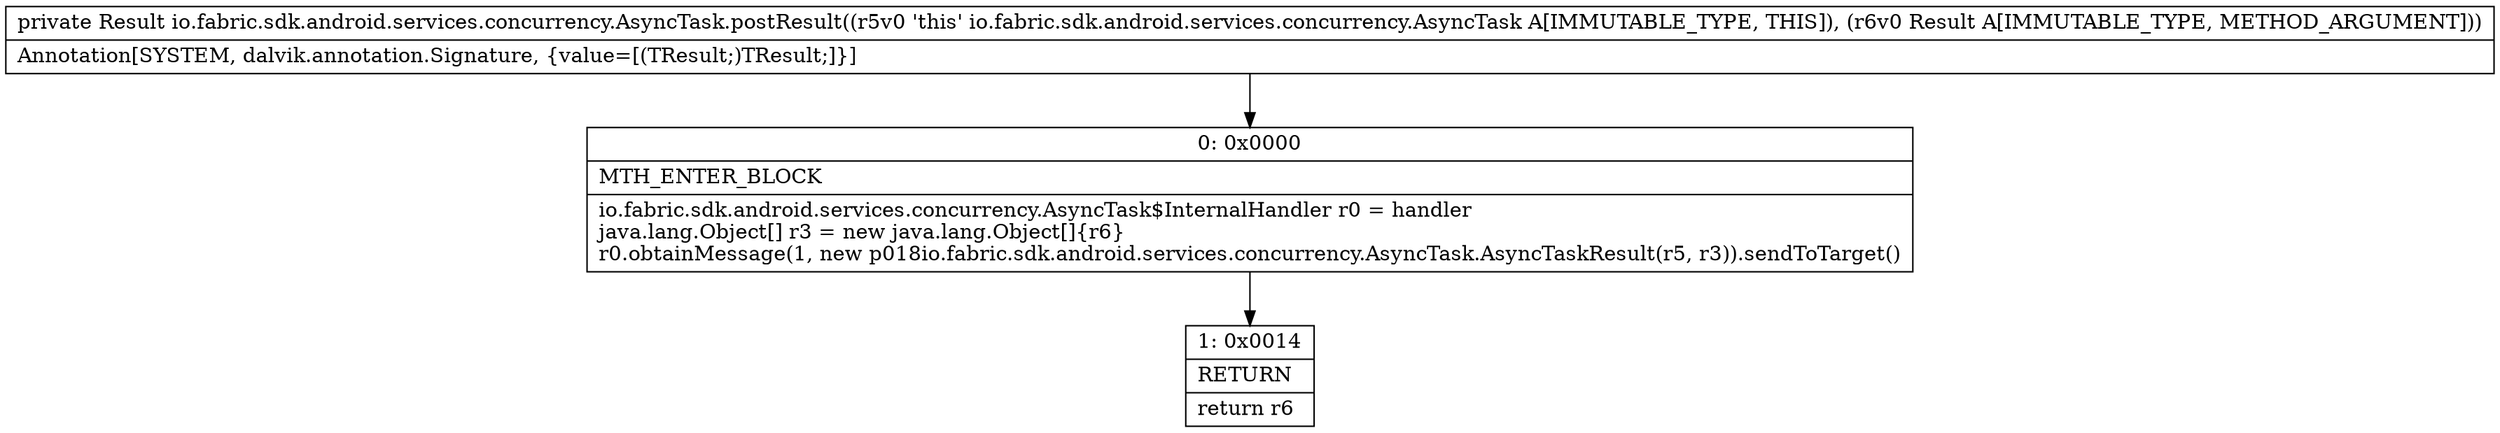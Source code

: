 digraph "CFG forio.fabric.sdk.android.services.concurrency.AsyncTask.postResult(Ljava\/lang\/Object;)Ljava\/lang\/Object;" {
Node_0 [shape=record,label="{0\:\ 0x0000|MTH_ENTER_BLOCK\l|io.fabric.sdk.android.services.concurrency.AsyncTask$InternalHandler r0 = handler\ljava.lang.Object[] r3 = new java.lang.Object[]\{r6\}\lr0.obtainMessage(1, new p018io.fabric.sdk.android.services.concurrency.AsyncTask.AsyncTaskResult(r5, r3)).sendToTarget()\l}"];
Node_1 [shape=record,label="{1\:\ 0x0014|RETURN\l|return r6\l}"];
MethodNode[shape=record,label="{private Result io.fabric.sdk.android.services.concurrency.AsyncTask.postResult((r5v0 'this' io.fabric.sdk.android.services.concurrency.AsyncTask A[IMMUTABLE_TYPE, THIS]), (r6v0 Result A[IMMUTABLE_TYPE, METHOD_ARGUMENT]))  | Annotation[SYSTEM, dalvik.annotation.Signature, \{value=[(TResult;)TResult;]\}]\l}"];
MethodNode -> Node_0;
Node_0 -> Node_1;
}

